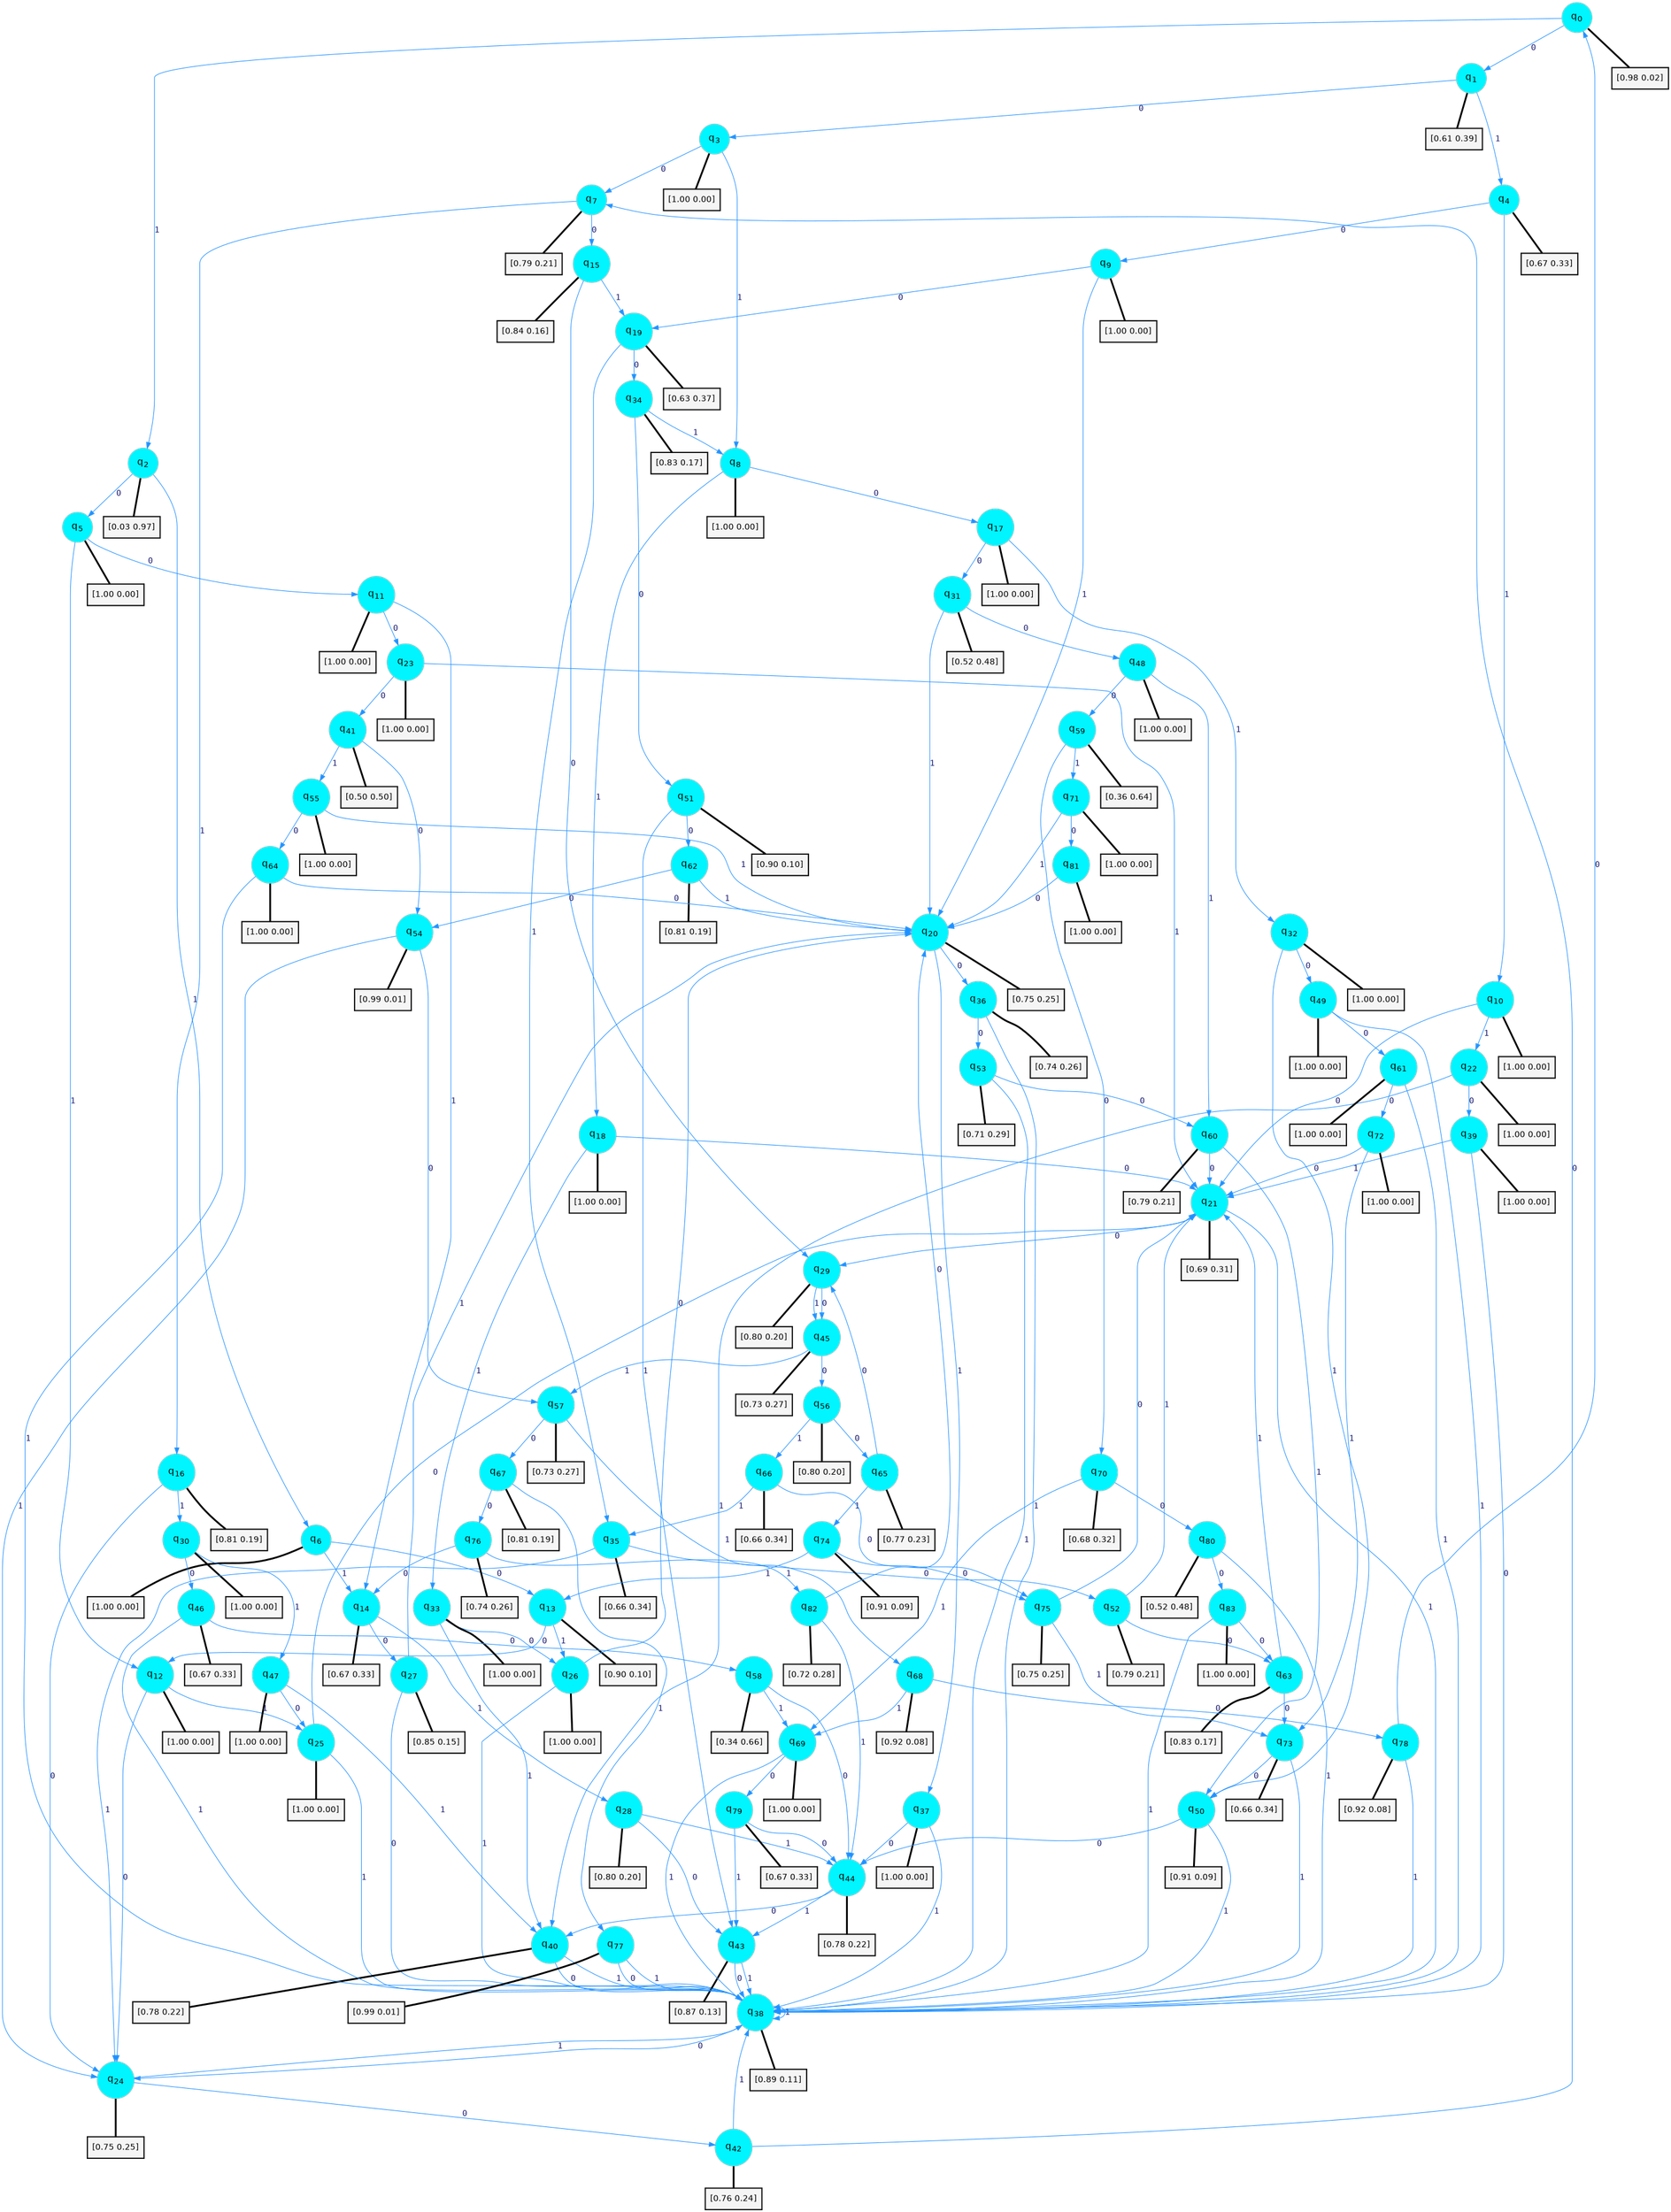digraph G {
graph [
bgcolor=transparent, dpi=300, rankdir=TD, size="40,25"];
node [
color=gray, fillcolor=turquoise1, fontcolor=black, fontname=Helvetica, fontsize=16, fontweight=bold, shape=circle, style=filled];
edge [
arrowsize=1, color=dodgerblue1, fontcolor=midnightblue, fontname=courier, fontweight=bold, penwidth=1, style=solid, weight=20];
0[label=<q<SUB>0</SUB>>];
1[label=<q<SUB>1</SUB>>];
2[label=<q<SUB>2</SUB>>];
3[label=<q<SUB>3</SUB>>];
4[label=<q<SUB>4</SUB>>];
5[label=<q<SUB>5</SUB>>];
6[label=<q<SUB>6</SUB>>];
7[label=<q<SUB>7</SUB>>];
8[label=<q<SUB>8</SUB>>];
9[label=<q<SUB>9</SUB>>];
10[label=<q<SUB>10</SUB>>];
11[label=<q<SUB>11</SUB>>];
12[label=<q<SUB>12</SUB>>];
13[label=<q<SUB>13</SUB>>];
14[label=<q<SUB>14</SUB>>];
15[label=<q<SUB>15</SUB>>];
16[label=<q<SUB>16</SUB>>];
17[label=<q<SUB>17</SUB>>];
18[label=<q<SUB>18</SUB>>];
19[label=<q<SUB>19</SUB>>];
20[label=<q<SUB>20</SUB>>];
21[label=<q<SUB>21</SUB>>];
22[label=<q<SUB>22</SUB>>];
23[label=<q<SUB>23</SUB>>];
24[label=<q<SUB>24</SUB>>];
25[label=<q<SUB>25</SUB>>];
26[label=<q<SUB>26</SUB>>];
27[label=<q<SUB>27</SUB>>];
28[label=<q<SUB>28</SUB>>];
29[label=<q<SUB>29</SUB>>];
30[label=<q<SUB>30</SUB>>];
31[label=<q<SUB>31</SUB>>];
32[label=<q<SUB>32</SUB>>];
33[label=<q<SUB>33</SUB>>];
34[label=<q<SUB>34</SUB>>];
35[label=<q<SUB>35</SUB>>];
36[label=<q<SUB>36</SUB>>];
37[label=<q<SUB>37</SUB>>];
38[label=<q<SUB>38</SUB>>];
39[label=<q<SUB>39</SUB>>];
40[label=<q<SUB>40</SUB>>];
41[label=<q<SUB>41</SUB>>];
42[label=<q<SUB>42</SUB>>];
43[label=<q<SUB>43</SUB>>];
44[label=<q<SUB>44</SUB>>];
45[label=<q<SUB>45</SUB>>];
46[label=<q<SUB>46</SUB>>];
47[label=<q<SUB>47</SUB>>];
48[label=<q<SUB>48</SUB>>];
49[label=<q<SUB>49</SUB>>];
50[label=<q<SUB>50</SUB>>];
51[label=<q<SUB>51</SUB>>];
52[label=<q<SUB>52</SUB>>];
53[label=<q<SUB>53</SUB>>];
54[label=<q<SUB>54</SUB>>];
55[label=<q<SUB>55</SUB>>];
56[label=<q<SUB>56</SUB>>];
57[label=<q<SUB>57</SUB>>];
58[label=<q<SUB>58</SUB>>];
59[label=<q<SUB>59</SUB>>];
60[label=<q<SUB>60</SUB>>];
61[label=<q<SUB>61</SUB>>];
62[label=<q<SUB>62</SUB>>];
63[label=<q<SUB>63</SUB>>];
64[label=<q<SUB>64</SUB>>];
65[label=<q<SUB>65</SUB>>];
66[label=<q<SUB>66</SUB>>];
67[label=<q<SUB>67</SUB>>];
68[label=<q<SUB>68</SUB>>];
69[label=<q<SUB>69</SUB>>];
70[label=<q<SUB>70</SUB>>];
71[label=<q<SUB>71</SUB>>];
72[label=<q<SUB>72</SUB>>];
73[label=<q<SUB>73</SUB>>];
74[label=<q<SUB>74</SUB>>];
75[label=<q<SUB>75</SUB>>];
76[label=<q<SUB>76</SUB>>];
77[label=<q<SUB>77</SUB>>];
78[label=<q<SUB>78</SUB>>];
79[label=<q<SUB>79</SUB>>];
80[label=<q<SUB>80</SUB>>];
81[label=<q<SUB>81</SUB>>];
82[label=<q<SUB>82</SUB>>];
83[label=<q<SUB>83</SUB>>];
84[label="[0.98 0.02]", shape=box,fontcolor=black, fontname=Helvetica, fontsize=14, penwidth=2, fillcolor=whitesmoke,color=black];
85[label="[0.61 0.39]", shape=box,fontcolor=black, fontname=Helvetica, fontsize=14, penwidth=2, fillcolor=whitesmoke,color=black];
86[label="[0.03 0.97]", shape=box,fontcolor=black, fontname=Helvetica, fontsize=14, penwidth=2, fillcolor=whitesmoke,color=black];
87[label="[1.00 0.00]", shape=box,fontcolor=black, fontname=Helvetica, fontsize=14, penwidth=2, fillcolor=whitesmoke,color=black];
88[label="[0.67 0.33]", shape=box,fontcolor=black, fontname=Helvetica, fontsize=14, penwidth=2, fillcolor=whitesmoke,color=black];
89[label="[1.00 0.00]", shape=box,fontcolor=black, fontname=Helvetica, fontsize=14, penwidth=2, fillcolor=whitesmoke,color=black];
90[label="[1.00 0.00]", shape=box,fontcolor=black, fontname=Helvetica, fontsize=14, penwidth=2, fillcolor=whitesmoke,color=black];
91[label="[0.79 0.21]", shape=box,fontcolor=black, fontname=Helvetica, fontsize=14, penwidth=2, fillcolor=whitesmoke,color=black];
92[label="[1.00 0.00]", shape=box,fontcolor=black, fontname=Helvetica, fontsize=14, penwidth=2, fillcolor=whitesmoke,color=black];
93[label="[1.00 0.00]", shape=box,fontcolor=black, fontname=Helvetica, fontsize=14, penwidth=2, fillcolor=whitesmoke,color=black];
94[label="[1.00 0.00]", shape=box,fontcolor=black, fontname=Helvetica, fontsize=14, penwidth=2, fillcolor=whitesmoke,color=black];
95[label="[1.00 0.00]", shape=box,fontcolor=black, fontname=Helvetica, fontsize=14, penwidth=2, fillcolor=whitesmoke,color=black];
96[label="[1.00 0.00]", shape=box,fontcolor=black, fontname=Helvetica, fontsize=14, penwidth=2, fillcolor=whitesmoke,color=black];
97[label="[0.90 0.10]", shape=box,fontcolor=black, fontname=Helvetica, fontsize=14, penwidth=2, fillcolor=whitesmoke,color=black];
98[label="[0.67 0.33]", shape=box,fontcolor=black, fontname=Helvetica, fontsize=14, penwidth=2, fillcolor=whitesmoke,color=black];
99[label="[0.84 0.16]", shape=box,fontcolor=black, fontname=Helvetica, fontsize=14, penwidth=2, fillcolor=whitesmoke,color=black];
100[label="[0.81 0.19]", shape=box,fontcolor=black, fontname=Helvetica, fontsize=14, penwidth=2, fillcolor=whitesmoke,color=black];
101[label="[1.00 0.00]", shape=box,fontcolor=black, fontname=Helvetica, fontsize=14, penwidth=2, fillcolor=whitesmoke,color=black];
102[label="[1.00 0.00]", shape=box,fontcolor=black, fontname=Helvetica, fontsize=14, penwidth=2, fillcolor=whitesmoke,color=black];
103[label="[0.63 0.37]", shape=box,fontcolor=black, fontname=Helvetica, fontsize=14, penwidth=2, fillcolor=whitesmoke,color=black];
104[label="[0.75 0.25]", shape=box,fontcolor=black, fontname=Helvetica, fontsize=14, penwidth=2, fillcolor=whitesmoke,color=black];
105[label="[0.69 0.31]", shape=box,fontcolor=black, fontname=Helvetica, fontsize=14, penwidth=2, fillcolor=whitesmoke,color=black];
106[label="[1.00 0.00]", shape=box,fontcolor=black, fontname=Helvetica, fontsize=14, penwidth=2, fillcolor=whitesmoke,color=black];
107[label="[1.00 0.00]", shape=box,fontcolor=black, fontname=Helvetica, fontsize=14, penwidth=2, fillcolor=whitesmoke,color=black];
108[label="[0.75 0.25]", shape=box,fontcolor=black, fontname=Helvetica, fontsize=14, penwidth=2, fillcolor=whitesmoke,color=black];
109[label="[1.00 0.00]", shape=box,fontcolor=black, fontname=Helvetica, fontsize=14, penwidth=2, fillcolor=whitesmoke,color=black];
110[label="[1.00 0.00]", shape=box,fontcolor=black, fontname=Helvetica, fontsize=14, penwidth=2, fillcolor=whitesmoke,color=black];
111[label="[0.85 0.15]", shape=box,fontcolor=black, fontname=Helvetica, fontsize=14, penwidth=2, fillcolor=whitesmoke,color=black];
112[label="[0.80 0.20]", shape=box,fontcolor=black, fontname=Helvetica, fontsize=14, penwidth=2, fillcolor=whitesmoke,color=black];
113[label="[0.80 0.20]", shape=box,fontcolor=black, fontname=Helvetica, fontsize=14, penwidth=2, fillcolor=whitesmoke,color=black];
114[label="[1.00 0.00]", shape=box,fontcolor=black, fontname=Helvetica, fontsize=14, penwidth=2, fillcolor=whitesmoke,color=black];
115[label="[0.52 0.48]", shape=box,fontcolor=black, fontname=Helvetica, fontsize=14, penwidth=2, fillcolor=whitesmoke,color=black];
116[label="[1.00 0.00]", shape=box,fontcolor=black, fontname=Helvetica, fontsize=14, penwidth=2, fillcolor=whitesmoke,color=black];
117[label="[1.00 0.00]", shape=box,fontcolor=black, fontname=Helvetica, fontsize=14, penwidth=2, fillcolor=whitesmoke,color=black];
118[label="[0.83 0.17]", shape=box,fontcolor=black, fontname=Helvetica, fontsize=14, penwidth=2, fillcolor=whitesmoke,color=black];
119[label="[0.66 0.34]", shape=box,fontcolor=black, fontname=Helvetica, fontsize=14, penwidth=2, fillcolor=whitesmoke,color=black];
120[label="[0.74 0.26]", shape=box,fontcolor=black, fontname=Helvetica, fontsize=14, penwidth=2, fillcolor=whitesmoke,color=black];
121[label="[1.00 0.00]", shape=box,fontcolor=black, fontname=Helvetica, fontsize=14, penwidth=2, fillcolor=whitesmoke,color=black];
122[label="[0.89 0.11]", shape=box,fontcolor=black, fontname=Helvetica, fontsize=14, penwidth=2, fillcolor=whitesmoke,color=black];
123[label="[1.00 0.00]", shape=box,fontcolor=black, fontname=Helvetica, fontsize=14, penwidth=2, fillcolor=whitesmoke,color=black];
124[label="[0.78 0.22]", shape=box,fontcolor=black, fontname=Helvetica, fontsize=14, penwidth=2, fillcolor=whitesmoke,color=black];
125[label="[0.50 0.50]", shape=box,fontcolor=black, fontname=Helvetica, fontsize=14, penwidth=2, fillcolor=whitesmoke,color=black];
126[label="[0.76 0.24]", shape=box,fontcolor=black, fontname=Helvetica, fontsize=14, penwidth=2, fillcolor=whitesmoke,color=black];
127[label="[0.87 0.13]", shape=box,fontcolor=black, fontname=Helvetica, fontsize=14, penwidth=2, fillcolor=whitesmoke,color=black];
128[label="[0.78 0.22]", shape=box,fontcolor=black, fontname=Helvetica, fontsize=14, penwidth=2, fillcolor=whitesmoke,color=black];
129[label="[0.73 0.27]", shape=box,fontcolor=black, fontname=Helvetica, fontsize=14, penwidth=2, fillcolor=whitesmoke,color=black];
130[label="[0.67 0.33]", shape=box,fontcolor=black, fontname=Helvetica, fontsize=14, penwidth=2, fillcolor=whitesmoke,color=black];
131[label="[1.00 0.00]", shape=box,fontcolor=black, fontname=Helvetica, fontsize=14, penwidth=2, fillcolor=whitesmoke,color=black];
132[label="[1.00 0.00]", shape=box,fontcolor=black, fontname=Helvetica, fontsize=14, penwidth=2, fillcolor=whitesmoke,color=black];
133[label="[1.00 0.00]", shape=box,fontcolor=black, fontname=Helvetica, fontsize=14, penwidth=2, fillcolor=whitesmoke,color=black];
134[label="[0.91 0.09]", shape=box,fontcolor=black, fontname=Helvetica, fontsize=14, penwidth=2, fillcolor=whitesmoke,color=black];
135[label="[0.90 0.10]", shape=box,fontcolor=black, fontname=Helvetica, fontsize=14, penwidth=2, fillcolor=whitesmoke,color=black];
136[label="[0.79 0.21]", shape=box,fontcolor=black, fontname=Helvetica, fontsize=14, penwidth=2, fillcolor=whitesmoke,color=black];
137[label="[0.71 0.29]", shape=box,fontcolor=black, fontname=Helvetica, fontsize=14, penwidth=2, fillcolor=whitesmoke,color=black];
138[label="[0.99 0.01]", shape=box,fontcolor=black, fontname=Helvetica, fontsize=14, penwidth=2, fillcolor=whitesmoke,color=black];
139[label="[1.00 0.00]", shape=box,fontcolor=black, fontname=Helvetica, fontsize=14, penwidth=2, fillcolor=whitesmoke,color=black];
140[label="[0.80 0.20]", shape=box,fontcolor=black, fontname=Helvetica, fontsize=14, penwidth=2, fillcolor=whitesmoke,color=black];
141[label="[0.73 0.27]", shape=box,fontcolor=black, fontname=Helvetica, fontsize=14, penwidth=2, fillcolor=whitesmoke,color=black];
142[label="[0.34 0.66]", shape=box,fontcolor=black, fontname=Helvetica, fontsize=14, penwidth=2, fillcolor=whitesmoke,color=black];
143[label="[0.36 0.64]", shape=box,fontcolor=black, fontname=Helvetica, fontsize=14, penwidth=2, fillcolor=whitesmoke,color=black];
144[label="[0.79 0.21]", shape=box,fontcolor=black, fontname=Helvetica, fontsize=14, penwidth=2, fillcolor=whitesmoke,color=black];
145[label="[1.00 0.00]", shape=box,fontcolor=black, fontname=Helvetica, fontsize=14, penwidth=2, fillcolor=whitesmoke,color=black];
146[label="[0.81 0.19]", shape=box,fontcolor=black, fontname=Helvetica, fontsize=14, penwidth=2, fillcolor=whitesmoke,color=black];
147[label="[0.83 0.17]", shape=box,fontcolor=black, fontname=Helvetica, fontsize=14, penwidth=2, fillcolor=whitesmoke,color=black];
148[label="[1.00 0.00]", shape=box,fontcolor=black, fontname=Helvetica, fontsize=14, penwidth=2, fillcolor=whitesmoke,color=black];
149[label="[0.77 0.23]", shape=box,fontcolor=black, fontname=Helvetica, fontsize=14, penwidth=2, fillcolor=whitesmoke,color=black];
150[label="[0.66 0.34]", shape=box,fontcolor=black, fontname=Helvetica, fontsize=14, penwidth=2, fillcolor=whitesmoke,color=black];
151[label="[0.81 0.19]", shape=box,fontcolor=black, fontname=Helvetica, fontsize=14, penwidth=2, fillcolor=whitesmoke,color=black];
152[label="[0.92 0.08]", shape=box,fontcolor=black, fontname=Helvetica, fontsize=14, penwidth=2, fillcolor=whitesmoke,color=black];
153[label="[1.00 0.00]", shape=box,fontcolor=black, fontname=Helvetica, fontsize=14, penwidth=2, fillcolor=whitesmoke,color=black];
154[label="[0.68 0.32]", shape=box,fontcolor=black, fontname=Helvetica, fontsize=14, penwidth=2, fillcolor=whitesmoke,color=black];
155[label="[1.00 0.00]", shape=box,fontcolor=black, fontname=Helvetica, fontsize=14, penwidth=2, fillcolor=whitesmoke,color=black];
156[label="[1.00 0.00]", shape=box,fontcolor=black, fontname=Helvetica, fontsize=14, penwidth=2, fillcolor=whitesmoke,color=black];
157[label="[0.66 0.34]", shape=box,fontcolor=black, fontname=Helvetica, fontsize=14, penwidth=2, fillcolor=whitesmoke,color=black];
158[label="[0.91 0.09]", shape=box,fontcolor=black, fontname=Helvetica, fontsize=14, penwidth=2, fillcolor=whitesmoke,color=black];
159[label="[0.75 0.25]", shape=box,fontcolor=black, fontname=Helvetica, fontsize=14, penwidth=2, fillcolor=whitesmoke,color=black];
160[label="[0.74 0.26]", shape=box,fontcolor=black, fontname=Helvetica, fontsize=14, penwidth=2, fillcolor=whitesmoke,color=black];
161[label="[0.99 0.01]", shape=box,fontcolor=black, fontname=Helvetica, fontsize=14, penwidth=2, fillcolor=whitesmoke,color=black];
162[label="[0.92 0.08]", shape=box,fontcolor=black, fontname=Helvetica, fontsize=14, penwidth=2, fillcolor=whitesmoke,color=black];
163[label="[0.67 0.33]", shape=box,fontcolor=black, fontname=Helvetica, fontsize=14, penwidth=2, fillcolor=whitesmoke,color=black];
164[label="[0.52 0.48]", shape=box,fontcolor=black, fontname=Helvetica, fontsize=14, penwidth=2, fillcolor=whitesmoke,color=black];
165[label="[1.00 0.00]", shape=box,fontcolor=black, fontname=Helvetica, fontsize=14, penwidth=2, fillcolor=whitesmoke,color=black];
166[label="[0.72 0.28]", shape=box,fontcolor=black, fontname=Helvetica, fontsize=14, penwidth=2, fillcolor=whitesmoke,color=black];
167[label="[1.00 0.00]", shape=box,fontcolor=black, fontname=Helvetica, fontsize=14, penwidth=2, fillcolor=whitesmoke,color=black];
0->1 [label=0];
0->2 [label=1];
0->84 [arrowhead=none, penwidth=3,color=black];
1->3 [label=0];
1->4 [label=1];
1->85 [arrowhead=none, penwidth=3,color=black];
2->5 [label=0];
2->6 [label=1];
2->86 [arrowhead=none, penwidth=3,color=black];
3->7 [label=0];
3->8 [label=1];
3->87 [arrowhead=none, penwidth=3,color=black];
4->9 [label=0];
4->10 [label=1];
4->88 [arrowhead=none, penwidth=3,color=black];
5->11 [label=0];
5->12 [label=1];
5->89 [arrowhead=none, penwidth=3,color=black];
6->13 [label=0];
6->14 [label=1];
6->90 [arrowhead=none, penwidth=3,color=black];
7->15 [label=0];
7->16 [label=1];
7->91 [arrowhead=none, penwidth=3,color=black];
8->17 [label=0];
8->18 [label=1];
8->92 [arrowhead=none, penwidth=3,color=black];
9->19 [label=0];
9->20 [label=1];
9->93 [arrowhead=none, penwidth=3,color=black];
10->21 [label=0];
10->22 [label=1];
10->94 [arrowhead=none, penwidth=3,color=black];
11->23 [label=0];
11->14 [label=1];
11->95 [arrowhead=none, penwidth=3,color=black];
12->24 [label=0];
12->25 [label=1];
12->96 [arrowhead=none, penwidth=3,color=black];
13->12 [label=0];
13->26 [label=1];
13->97 [arrowhead=none, penwidth=3,color=black];
14->27 [label=0];
14->28 [label=1];
14->98 [arrowhead=none, penwidth=3,color=black];
15->29 [label=0];
15->19 [label=1];
15->99 [arrowhead=none, penwidth=3,color=black];
16->24 [label=0];
16->30 [label=1];
16->100 [arrowhead=none, penwidth=3,color=black];
17->31 [label=0];
17->32 [label=1];
17->101 [arrowhead=none, penwidth=3,color=black];
18->21 [label=0];
18->33 [label=1];
18->102 [arrowhead=none, penwidth=3,color=black];
19->34 [label=0];
19->35 [label=1];
19->103 [arrowhead=none, penwidth=3,color=black];
20->36 [label=0];
20->37 [label=1];
20->104 [arrowhead=none, penwidth=3,color=black];
21->29 [label=0];
21->38 [label=1];
21->105 [arrowhead=none, penwidth=3,color=black];
22->39 [label=0];
22->40 [label=1];
22->106 [arrowhead=none, penwidth=3,color=black];
23->41 [label=0];
23->21 [label=1];
23->107 [arrowhead=none, penwidth=3,color=black];
24->42 [label=0];
24->38 [label=1];
24->108 [arrowhead=none, penwidth=3,color=black];
25->21 [label=0];
25->38 [label=1];
25->109 [arrowhead=none, penwidth=3,color=black];
26->20 [label=0];
26->38 [label=1];
26->110 [arrowhead=none, penwidth=3,color=black];
27->38 [label=0];
27->20 [label=1];
27->111 [arrowhead=none, penwidth=3,color=black];
28->43 [label=0];
28->44 [label=1];
28->112 [arrowhead=none, penwidth=3,color=black];
29->45 [label=0];
29->45 [label=1];
29->113 [arrowhead=none, penwidth=3,color=black];
30->46 [label=0];
30->47 [label=1];
30->114 [arrowhead=none, penwidth=3,color=black];
31->48 [label=0];
31->20 [label=1];
31->115 [arrowhead=none, penwidth=3,color=black];
32->49 [label=0];
32->50 [label=1];
32->116 [arrowhead=none, penwidth=3,color=black];
33->26 [label=0];
33->40 [label=1];
33->117 [arrowhead=none, penwidth=3,color=black];
34->51 [label=0];
34->8 [label=1];
34->118 [arrowhead=none, penwidth=3,color=black];
35->52 [label=0];
35->24 [label=1];
35->119 [arrowhead=none, penwidth=3,color=black];
36->53 [label=0];
36->38 [label=1];
36->120 [arrowhead=none, penwidth=3,color=black];
37->44 [label=0];
37->38 [label=1];
37->121 [arrowhead=none, penwidth=3,color=black];
38->24 [label=0];
38->38 [label=1];
38->122 [arrowhead=none, penwidth=3,color=black];
39->38 [label=0];
39->21 [label=1];
39->123 [arrowhead=none, penwidth=3,color=black];
40->38 [label=0];
40->38 [label=1];
40->124 [arrowhead=none, penwidth=3,color=black];
41->54 [label=0];
41->55 [label=1];
41->125 [arrowhead=none, penwidth=3,color=black];
42->7 [label=0];
42->38 [label=1];
42->126 [arrowhead=none, penwidth=3,color=black];
43->38 [label=0];
43->38 [label=1];
43->127 [arrowhead=none, penwidth=3,color=black];
44->40 [label=0];
44->43 [label=1];
44->128 [arrowhead=none, penwidth=3,color=black];
45->56 [label=0];
45->57 [label=1];
45->129 [arrowhead=none, penwidth=3,color=black];
46->58 [label=0];
46->38 [label=1];
46->130 [arrowhead=none, penwidth=3,color=black];
47->25 [label=0];
47->40 [label=1];
47->131 [arrowhead=none, penwidth=3,color=black];
48->59 [label=0];
48->60 [label=1];
48->132 [arrowhead=none, penwidth=3,color=black];
49->61 [label=0];
49->38 [label=1];
49->133 [arrowhead=none, penwidth=3,color=black];
50->44 [label=0];
50->38 [label=1];
50->134 [arrowhead=none, penwidth=3,color=black];
51->62 [label=0];
51->43 [label=1];
51->135 [arrowhead=none, penwidth=3,color=black];
52->63 [label=0];
52->21 [label=1];
52->136 [arrowhead=none, penwidth=3,color=black];
53->60 [label=0];
53->38 [label=1];
53->137 [arrowhead=none, penwidth=3,color=black];
54->57 [label=0];
54->24 [label=1];
54->138 [arrowhead=none, penwidth=3,color=black];
55->64 [label=0];
55->20 [label=1];
55->139 [arrowhead=none, penwidth=3,color=black];
56->65 [label=0];
56->66 [label=1];
56->140 [arrowhead=none, penwidth=3,color=black];
57->67 [label=0];
57->68 [label=1];
57->141 [arrowhead=none, penwidth=3,color=black];
58->44 [label=0];
58->69 [label=1];
58->142 [arrowhead=none, penwidth=3,color=black];
59->70 [label=0];
59->71 [label=1];
59->143 [arrowhead=none, penwidth=3,color=black];
60->21 [label=0];
60->50 [label=1];
60->144 [arrowhead=none, penwidth=3,color=black];
61->72 [label=0];
61->38 [label=1];
61->145 [arrowhead=none, penwidth=3,color=black];
62->54 [label=0];
62->20 [label=1];
62->146 [arrowhead=none, penwidth=3,color=black];
63->73 [label=0];
63->21 [label=1];
63->147 [arrowhead=none, penwidth=3,color=black];
64->20 [label=0];
64->38 [label=1];
64->148 [arrowhead=none, penwidth=3,color=black];
65->29 [label=0];
65->74 [label=1];
65->149 [arrowhead=none, penwidth=3,color=black];
66->75 [label=0];
66->35 [label=1];
66->150 [arrowhead=none, penwidth=3,color=black];
67->76 [label=0];
67->77 [label=1];
67->151 [arrowhead=none, penwidth=3,color=black];
68->78 [label=0];
68->69 [label=1];
68->152 [arrowhead=none, penwidth=3,color=black];
69->79 [label=0];
69->38 [label=1];
69->153 [arrowhead=none, penwidth=3,color=black];
70->80 [label=0];
70->69 [label=1];
70->154 [arrowhead=none, penwidth=3,color=black];
71->81 [label=0];
71->20 [label=1];
71->155 [arrowhead=none, penwidth=3,color=black];
72->21 [label=0];
72->73 [label=1];
72->156 [arrowhead=none, penwidth=3,color=black];
73->50 [label=0];
73->38 [label=1];
73->157 [arrowhead=none, penwidth=3,color=black];
74->75 [label=0];
74->13 [label=1];
74->158 [arrowhead=none, penwidth=3,color=black];
75->21 [label=0];
75->73 [label=1];
75->159 [arrowhead=none, penwidth=3,color=black];
76->14 [label=0];
76->82 [label=1];
76->160 [arrowhead=none, penwidth=3,color=black];
77->38 [label=0];
77->38 [label=1];
77->161 [arrowhead=none, penwidth=3,color=black];
78->0 [label=0];
78->38 [label=1];
78->162 [arrowhead=none, penwidth=3,color=black];
79->44 [label=0];
79->43 [label=1];
79->163 [arrowhead=none, penwidth=3,color=black];
80->83 [label=0];
80->38 [label=1];
80->164 [arrowhead=none, penwidth=3,color=black];
81->20 [label=0];
81->165 [arrowhead=none, penwidth=3,color=black];
82->20 [label=0];
82->44 [label=1];
82->166 [arrowhead=none, penwidth=3,color=black];
83->63 [label=0];
83->38 [label=1];
83->167 [arrowhead=none, penwidth=3,color=black];
}
